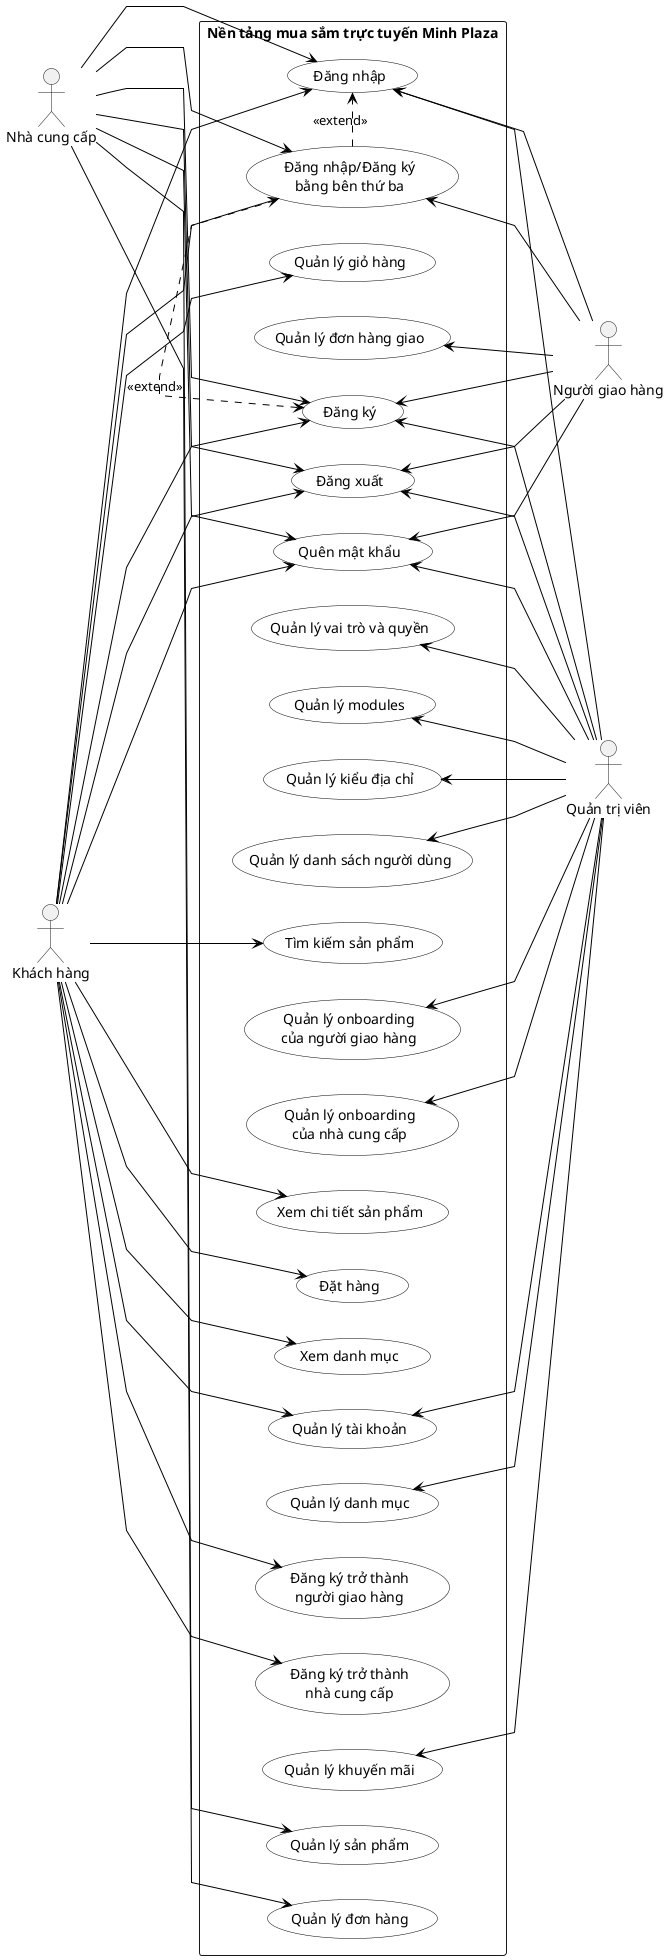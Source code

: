 @startuml
' Use horizontal layout with actors on both sides
left to right direction
' Improve visual appearance
skinparam usecase {
  BackgroundColor white
  BorderColor black
  ArrowColor black
}
skinparam packageStyle rectangle
skinparam linetype polyline
' Left actors
actor "Khách hàng" as kh
actor "Nhà cung cấp" as ncc
' Right actors
actor "Quản trị viên" as qtv
actor "Người giao hàng" as ngh
' Group common use cases in the middle (short names on same rows)
rectangle "Nền tảng mua sắm trực tuyến Minh Plaza" {
  ' Authentication use cases - rearranged for better layout
  usecase "Đăng ký" as UC2
  usecase "Đăng nhập/Đăng ký\nbằng bên thứ ba" as UC30
  usecase "Đăng nhập" as UC1

  usecase "Đăng xuất" as UC3
  usecase "Quên mật khẩu" as UC4

  ' User management use cases (admin)
  usecase "Quản lý danh sách người dùng" as UC5
  usecase "Quản lý vai trò và quyền" as UC6
  usecase "Quản lý modules" as UC7
  usecase "Quản lý kiểu địa chỉ" as UC8
  usecase "Quản lý onboarding\ncủa người giao hàng" as UC9
  usecase "Quản lý onboarding\ncủa nhà cung cấp" as UC31

  ' Account and profile use cases
  usecase "Quản lý tài khoản" as UC10

  ' Catalog management use cases
  usecase "Quản lý danh mục" as UC11
  usecase "Quản lý khuyến mãi" as UC12
  usecase "Quản lý sản phẩm" as UC19

  ' Customer-facing use cases
  usecase "Quản lý giỏ hàng" as UC13
  usecase "Tìm kiếm sản phẩm" as UC14
  usecase "Xem chi tiết sản phẩm" as UC15
  usecase "Đặt hàng" as UC16
  usecase "Xem danh mục" as UC18

  ' Supplier-facing use cases
  usecase "Quản lý đơn hàng" as UC21


  ' Delivery person use cases
  usecase "Quản lý đơn hàng giao" as UC24

  ' New customer onboarding use cases
  usecase "Đăng ký trở thành\nngười giao hàng" as UC28
  usecase "Đăng ký trở thành\nnhà cung cấp" as UC29
}

' Extend relationships
UC2 <. UC30 : <<extend>>
UC30 .> UC1 : <<extend>>

' Connect actors to their use cases
' Khách hàng connections
kh --> UC1
kh --> UC2
kh --> UC3
kh --> UC4
kh --> UC10
kh --> UC13
kh --> UC14
kh --> UC15
kh --> UC16
kh --> UC18
kh --> UC28
kh --> UC29
kh --> UC30

' Nhà cung cấp connections
ncc --> UC1
ncc --> UC2
ncc --> UC3
ncc --> UC4
ncc --> UC19
ncc --> UC21
ncc --> UC30

' Admin connections
UC5 <-- qtv
UC6 <-- qtv
UC7 <-- qtv
UC8 <-- qtv
UC9 <-- qtv
UC31 <-- qtv
UC10 <-- qtv
UC11 <-- qtv
UC12 <-- qtv
UC1 <-- qtv
UC2 <-- qtv
UC3 <-- qtv
UC4 <-- qtv

' Delivery person connections
UC1 <-- ngh
UC2 <-- ngh
UC3 <-- ngh
UC4 <-- ngh
UC24 <-- ngh
UC30 <-- ngh
@enduml